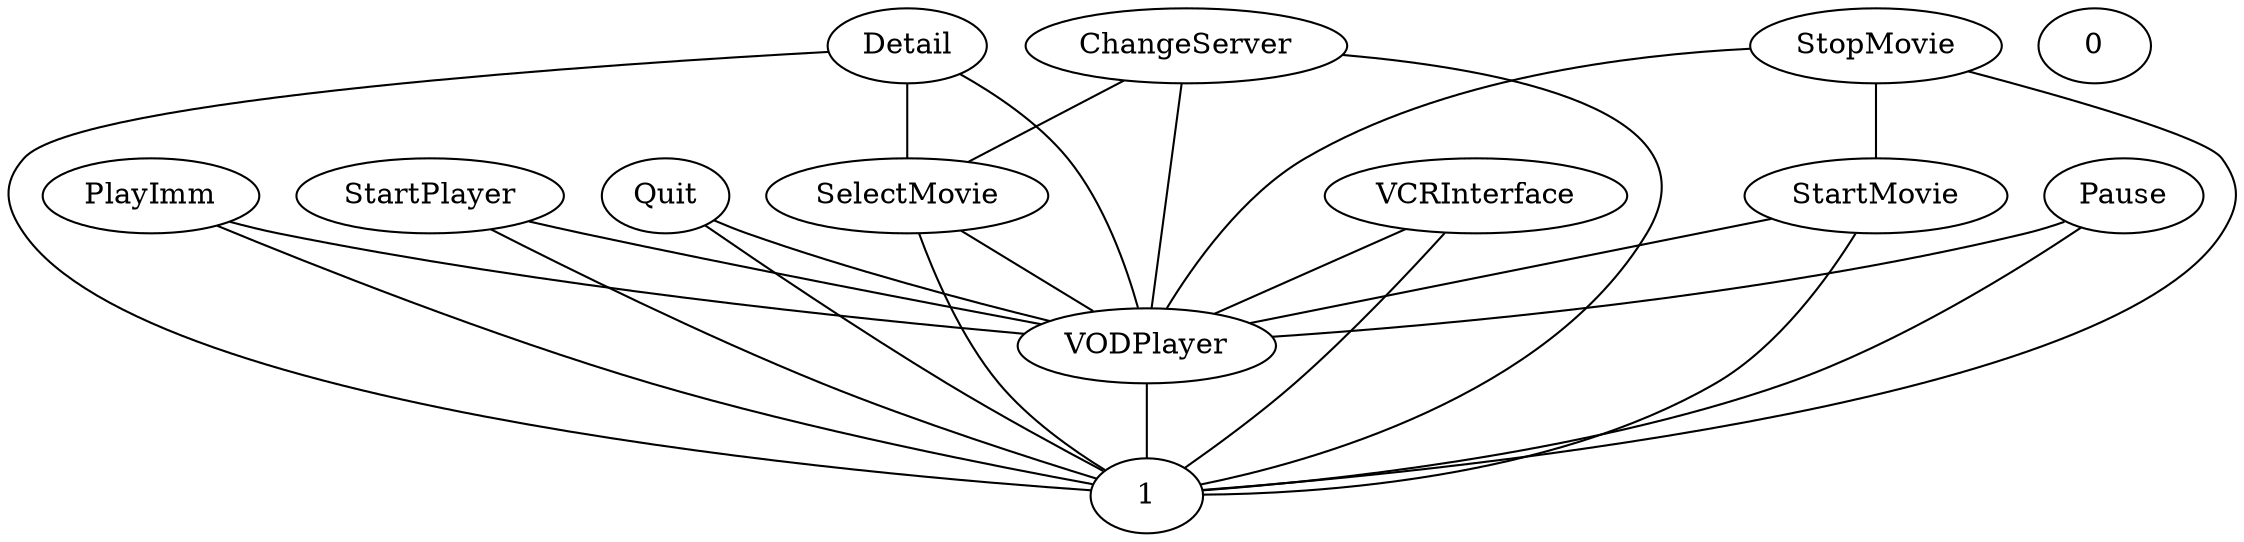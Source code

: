 graph G {
  Detail;
  ChangeServer;
  SelectMovie;
  PlayImm;
  StartPlayer;
  Quit;
  StartMovie;
  VCRInterface;
  StopMovie;
  0;
  VODPlayer;
  1;
  Pause;
  Quit -- VODPlayer;
  SelectMovie -- VODPlayer;
  StopMovie -- StartMovie;
  StartMovie -- VODPlayer;
  Pause -- VODPlayer;
  PlayImm -- VODPlayer;
  StartPlayer -- VODPlayer;
  Detail -- SelectMovie;
  VODPlayer -- 1;
  VCRInterface -- VODPlayer;
  ChangeServer -- SelectMovie;
  Detail -- VODPlayer;
  ChangeServer -- VODPlayer;
  SelectMovie -- 1;
  PlayImm -- 1;
  StartPlayer -- 1;
  Quit -- 1;
  StartMovie -- 1;
  VCRInterface -- 1;
  StopMovie -- VODPlayer;
  StopMovie -- 1;
  Pause -- 1;
  Detail -- 1;
  ChangeServer -- 1;
}
